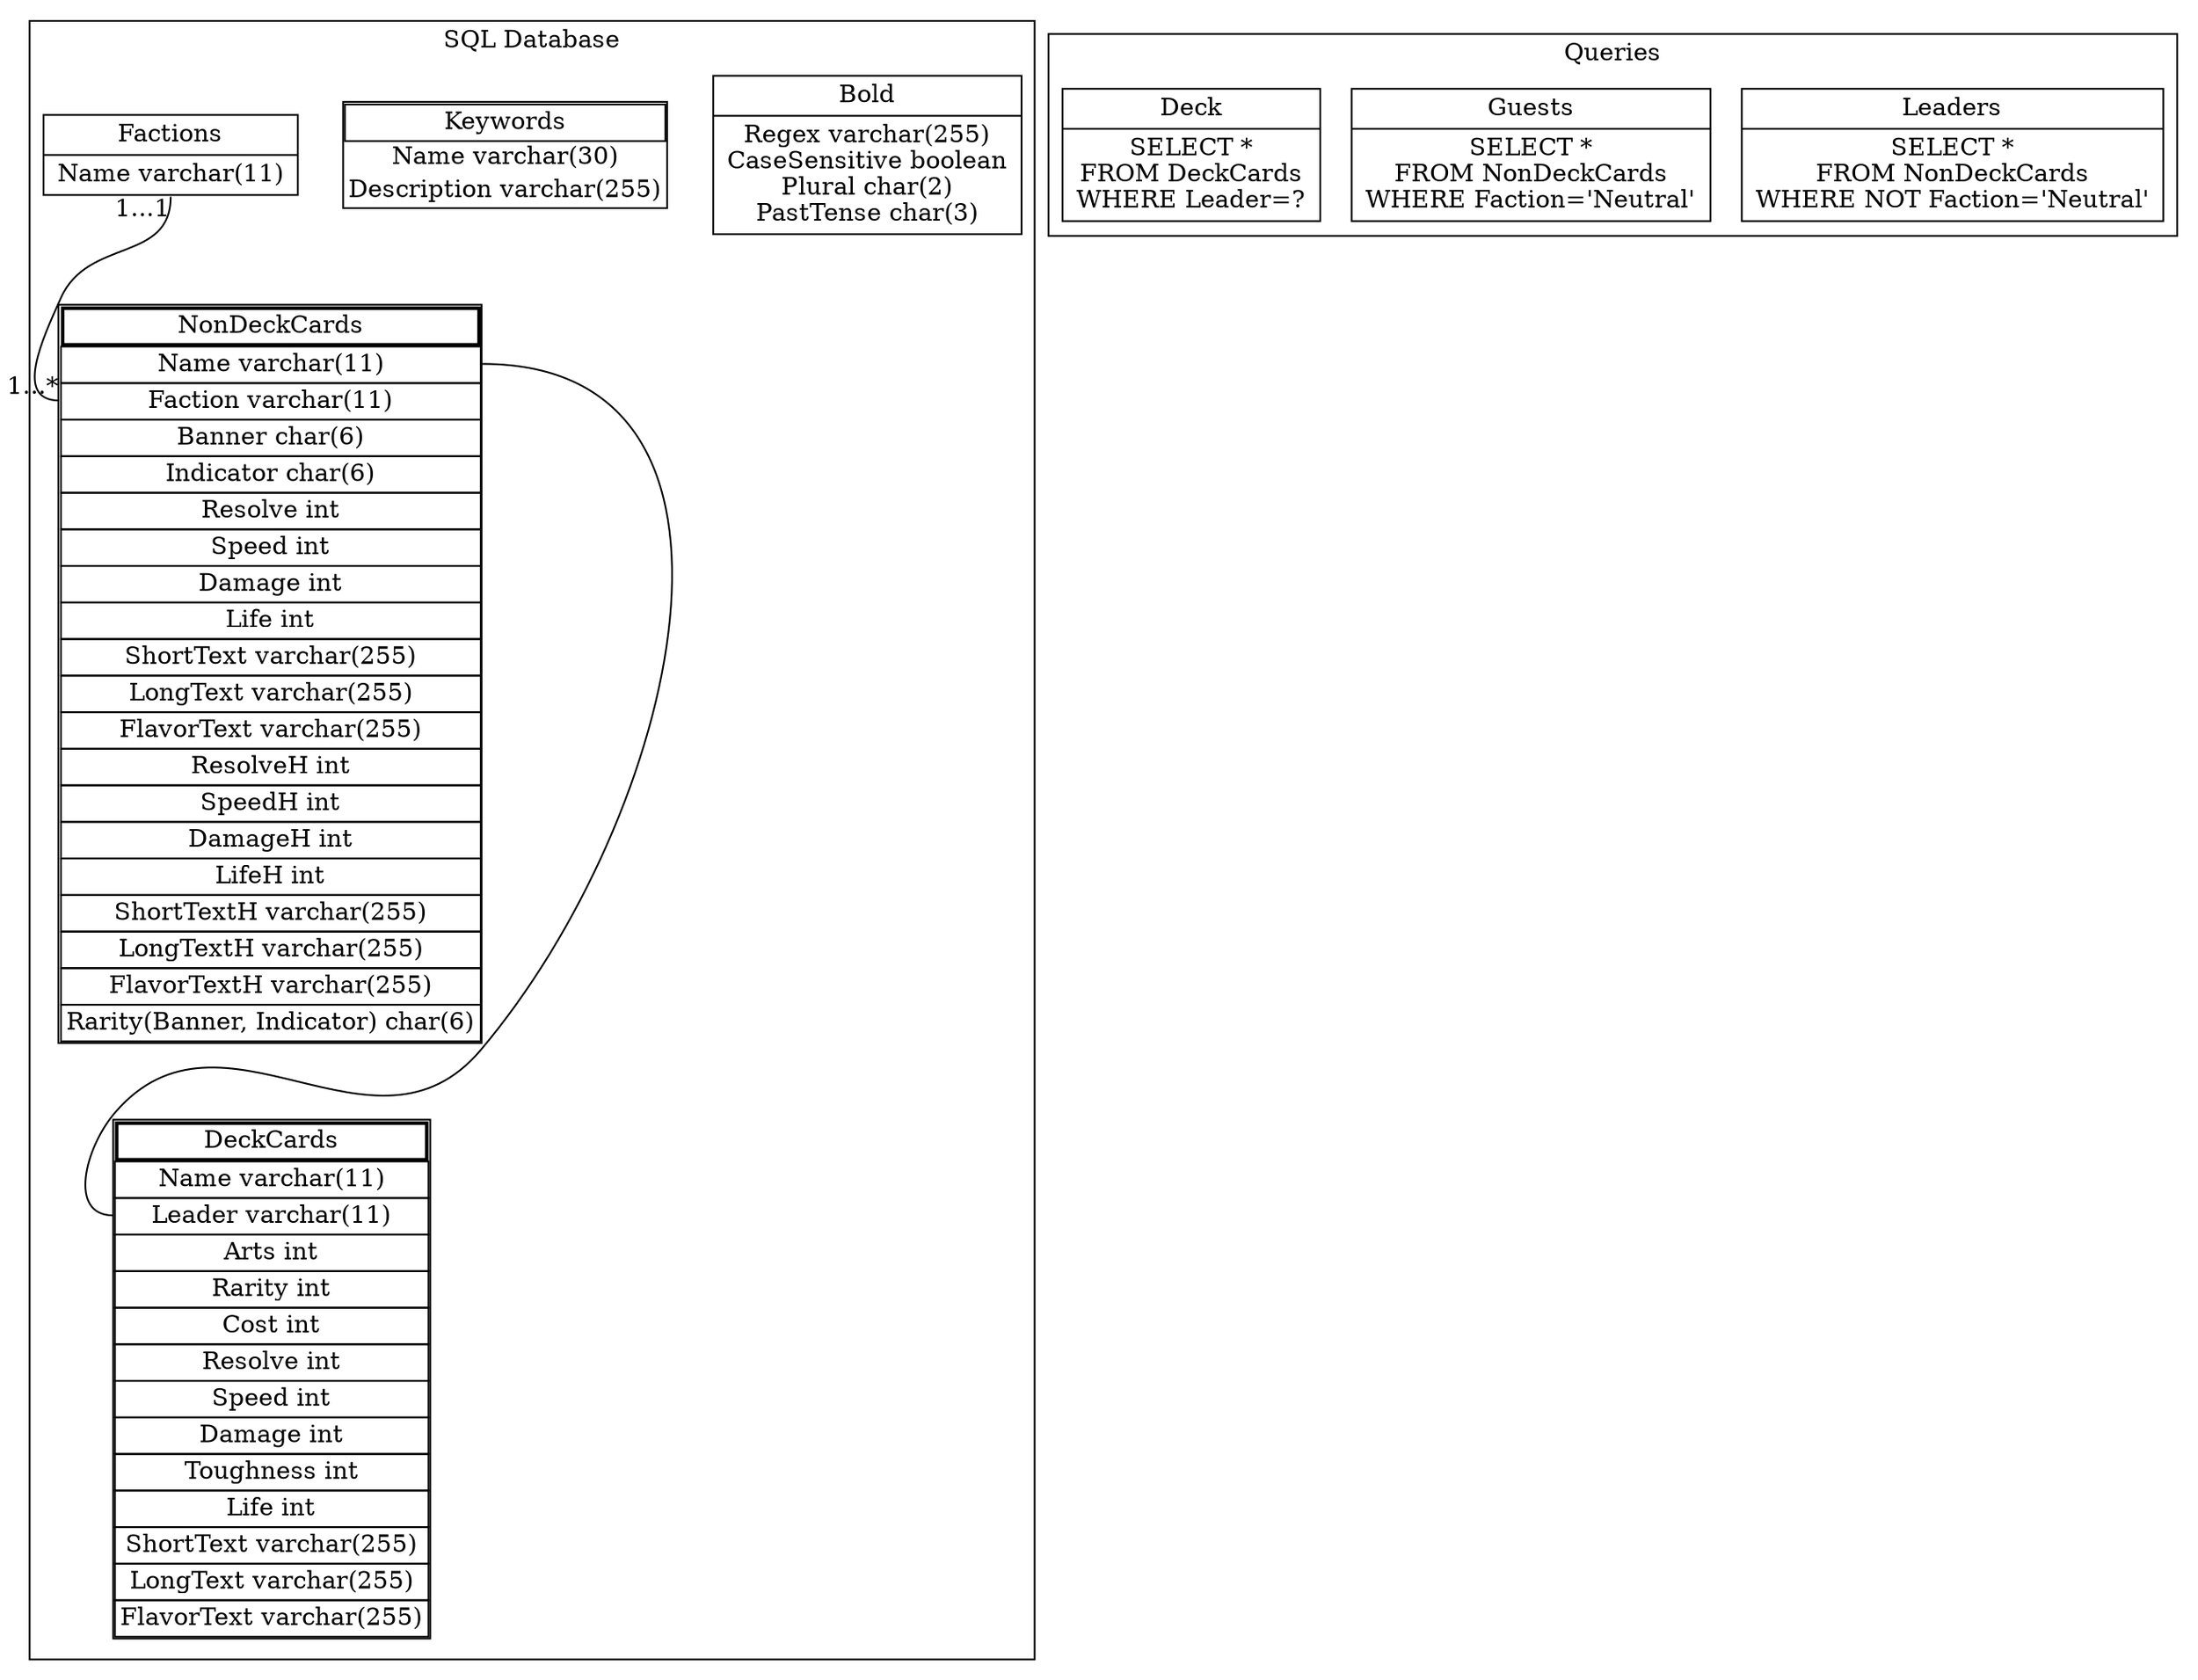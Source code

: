 graph {
	//splines=ortho
	node [shape=record]
	subgraph cluster_sql {
		label = "SQL Database"
		node [shape=record]
		BoldWords [label="{Bold|Regex varchar(255)\nCaseSensitive boolean"
			+ "\nPlural char(2)\nPastTense char(3)"
			+ "}"
			pos="6,-2!"
		]
		Keywords [
		pos="6,0!"
		shape=none
		label=<<table border="1" cellspacing="0">
			<tr><td port="" border="1">Keywords</td></tr>
			<tr><td port="Name" border="0">Name varchar(30)</td></tr>
			<tr><td port="Description" border="0">Description varchar(255)</td></tr>
		</table>>
		]
		DeckCards [
		shape=none
		pos="0,1!"
		label=<<table border="1" cellspacing="0">
			<tr><td port="" border="2">DeckCards</td></tr>
			<tr><td port="Name">Name varchar(11)</td></tr>
			<tr><td port="Leader">Leader varchar(11)</td></tr>
			<tr><td port="Arts">Arts int</td></tr>
			<tr><td port="Rarity">Rarity int</td></tr>
			<tr><td port="Cost">Cost int</td></tr>
			<tr><td port="Resolve">Resolve int</td></tr>
			<tr><td port="Speed">Speed int</td></tr>
			<tr><td port="Damage">Damage int</td></tr>
			<tr><td port="Toughness">Toughness int</td></tr>
			<tr><td port="Life">Life int</td></tr>
			<tr><td port="ShortText">ShortText varchar(255)</td></tr>
			<tr><td port="LongText">LongText varchar(255)</td></tr>
			<tr><td port="FlavorText">FlavorText varchar(255)</td></tr>
		</table>>
		]
		NonDeckCards [
		shape=none
		pos="3,-1!"
		label=<<table border="1" cellspacing="0">
			<tr><td port="" border="2">NonDeckCards</td></tr>
			<tr><td port="Name">Name varchar(11)</td></tr>
			<tr><td port="Faction">Faction varchar(11)</td></tr>
			<tr><td port="Banner">Banner char(6)</td></tr>
			<tr><td port="Indicator">Indicator char(6)</td></tr>
			<tr><td port="Resolve">Resolve int</td></tr>
			<tr><td port="Speed">Speed int</td></tr>
			<tr><td port="Damage">Damage int</td></tr>
			<tr><td port="Life">Life int</td></tr>
			<tr><td port="ShortText">ShortText varchar(255)</td></tr>
			<tr><td port="LongText">LongText varchar(255)</td></tr>
			<tr><td port="FlavorText">FlavorText varchar(255)</td></tr>
			<tr><td port="ResolveH">ResolveH int</td></tr>
			<tr><td port="SpeedH">SpeedH int</td></tr>
			<tr><td port="DamageH">DamageH int</td></tr>
			<tr><td port="LifeH">LifeH int</td></tr>
			<tr><td port="ShortTextH">ShortTextH varchar(255)</td></tr>
			<tr><td port="LongTextH">LongTextH varchar(255)</td></tr>
			<tr><td port="FlavorTextH">FlavorTextH varchar(255)</td></tr>
			<tr><td port="Rarity">Rarity(Banner, Indicator) char(6)</td></tr>
		</table>>
		]
		Factions [label="{Factions|<name>Name varchar(11)}", pos="6,1!"]
		Factions:name -- NonDeckCards:Faction [headlabel="1...*" taillabel="1...1"]
		NonDeckCards:Name -- DeckCards:Leader
	}
	subgraph cluster_query {
		label="Queries"
		Leaders [
			label="{Leaders|SELECT *\nFROM NonDeckCards\nWHERE NOT Faction='Neutral'}"
			pos="9,0!"
			]
		Guests [
			label="{Guests|SELECT *\nFROM NonDeckCards\nWHERE Faction='Neutral'}"
			pos="12,0!"
			]
		Deck [
			label="{Deck|SELECT *\nFROM DeckCards\nWHERE Leader=?}"
			pos="9,2!"
		]
	}/*
	subgraph cluster_query {
		bold 
		BoldWords -> bold
	}
	subgraph cluster_skirmish {
		label = "github.com/sbrow/skirmish"
		node [shape=record]
		skps [label="ps"]
		subgraph cluster_build {
			label = "build"
			data [label="data (-d)"]
			r [label="regex (-r)"]
			psds [label="psds (-p)"]
		}
		card
		deck
		decks -> {card, deck}
	}
	out [label="stdout" shape=note]
	{deck, card} -> out
	ps [label="github.com/sbrow/ps"]
	dataset [label="dataset.csv" shape=note]
	bold -> r -> {Leaders, Guests}

	{decks, Guests, Leaders} -> data
	data -> dataset
	output [label="psds" shape=folder]
	{ps, skps, data}-> psds
	psds -> output
	{rank=same; output; out; dataset}
	*/
}	
